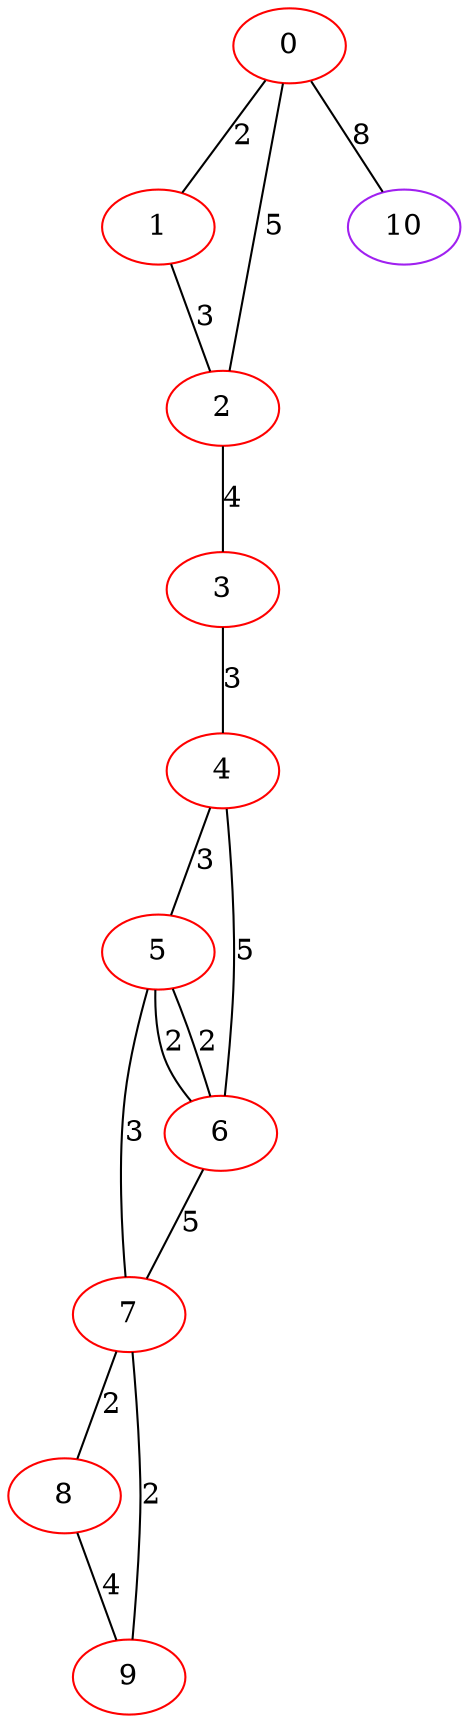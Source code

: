 graph "" {
0 [color=red, weight=1];
1 [color=red, weight=1];
2 [color=red, weight=1];
3 [color=red, weight=1];
4 [color=red, weight=1];
5 [color=red, weight=1];
6 [color=red, weight=1];
7 [color=red, weight=1];
8 [color=red, weight=1];
9 [color=red, weight=1];
10 [color=purple, weight=4];
0 -- 1  [key=0, label=2];
0 -- 2  [key=0, label=5];
0 -- 10  [key=0, label=8];
1 -- 2  [key=0, label=3];
2 -- 3  [key=0, label=4];
3 -- 4  [key=0, label=3];
4 -- 5  [key=0, label=3];
4 -- 6  [key=0, label=5];
5 -- 6  [key=0, label=2];
5 -- 6  [key=1, label=2];
5 -- 7  [key=0, label=3];
6 -- 7  [key=0, label=5];
7 -- 8  [key=0, label=2];
7 -- 9  [key=0, label=2];
8 -- 9  [key=0, label=4];
}
